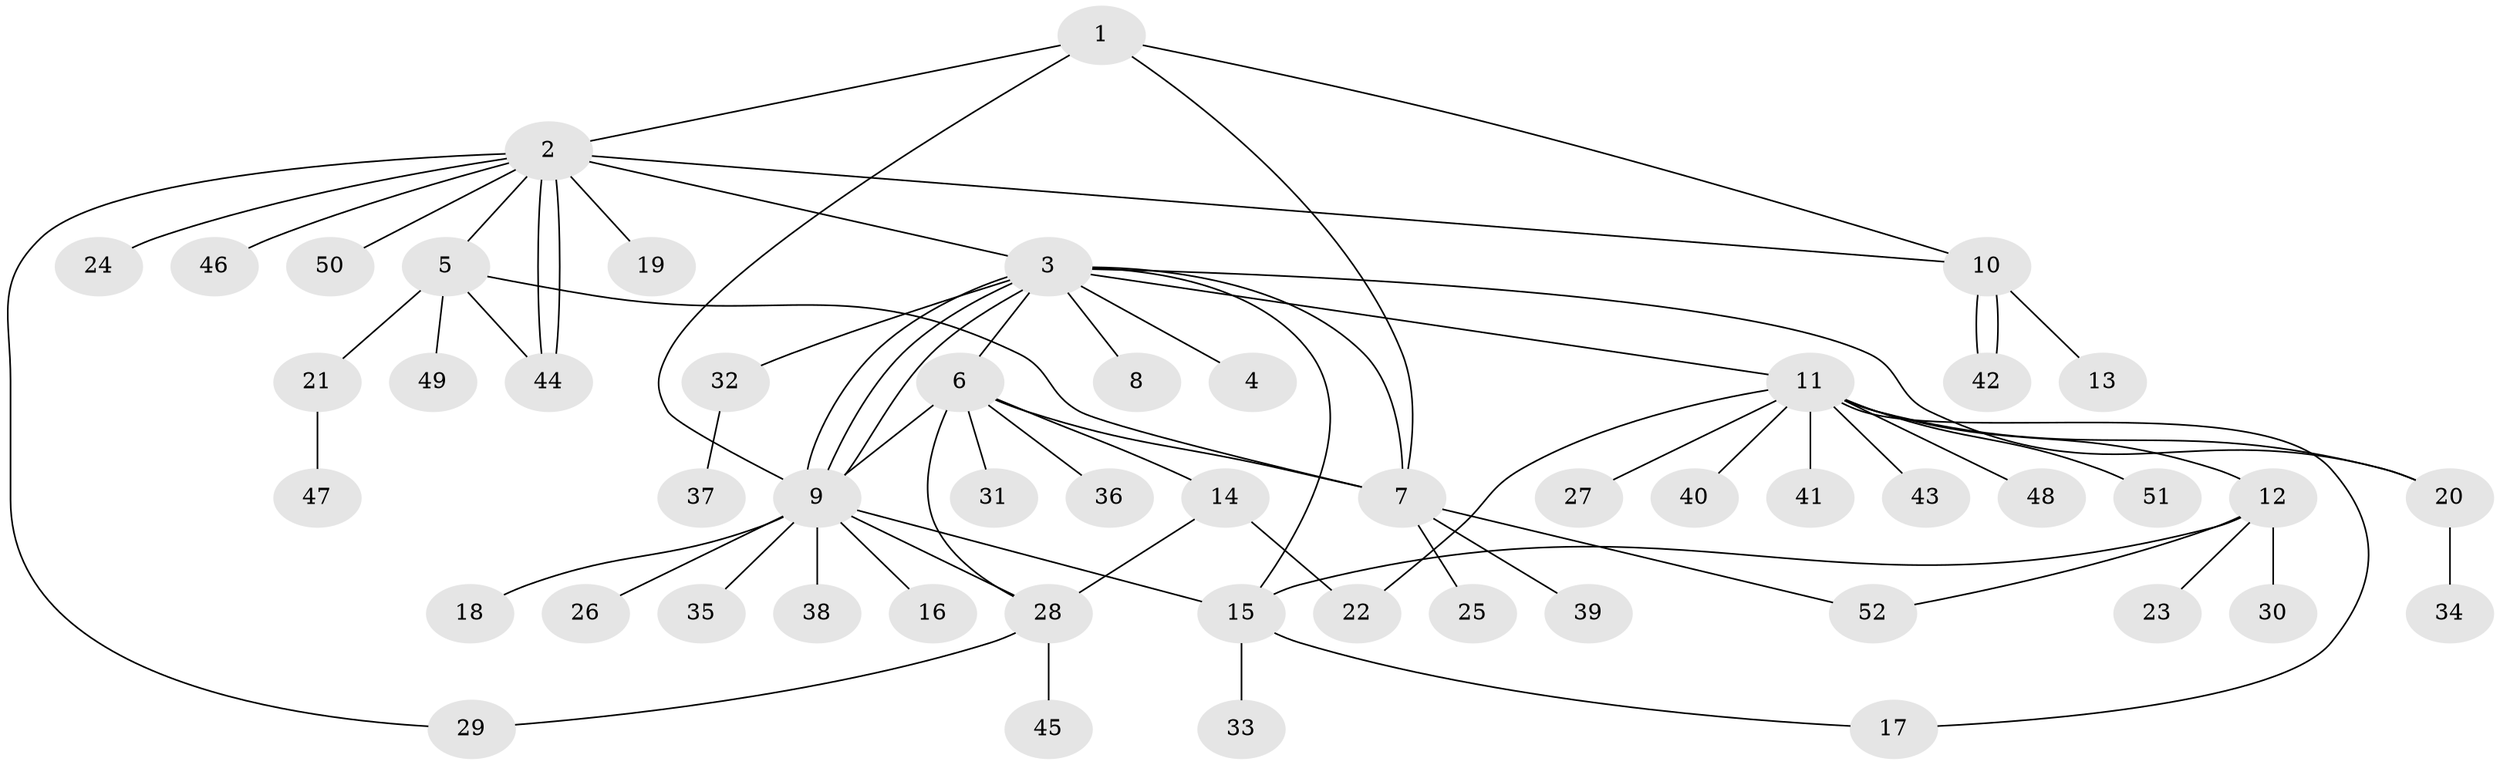 // coarse degree distribution, {8: 0.0625, 2: 0.25, 1: 0.3125, 4: 0.0625, 7: 0.125, 5: 0.125, 3: 0.0625}
// Generated by graph-tools (version 1.1) at 2025/36/03/04/25 23:36:53]
// undirected, 52 vertices, 71 edges
graph export_dot {
  node [color=gray90,style=filled];
  1;
  2;
  3;
  4;
  5;
  6;
  7;
  8;
  9;
  10;
  11;
  12;
  13;
  14;
  15;
  16;
  17;
  18;
  19;
  20;
  21;
  22;
  23;
  24;
  25;
  26;
  27;
  28;
  29;
  30;
  31;
  32;
  33;
  34;
  35;
  36;
  37;
  38;
  39;
  40;
  41;
  42;
  43;
  44;
  45;
  46;
  47;
  48;
  49;
  50;
  51;
  52;
  1 -- 2;
  1 -- 7;
  1 -- 9;
  1 -- 10;
  2 -- 3;
  2 -- 5;
  2 -- 10;
  2 -- 19;
  2 -- 24;
  2 -- 29;
  2 -- 44;
  2 -- 44;
  2 -- 46;
  2 -- 50;
  3 -- 4;
  3 -- 6;
  3 -- 7;
  3 -- 8;
  3 -- 9;
  3 -- 9;
  3 -- 9;
  3 -- 11;
  3 -- 15;
  3 -- 20;
  3 -- 32;
  5 -- 7;
  5 -- 21;
  5 -- 44;
  5 -- 49;
  6 -- 7;
  6 -- 9;
  6 -- 14;
  6 -- 28;
  6 -- 31;
  6 -- 36;
  7 -- 25;
  7 -- 39;
  7 -- 52;
  9 -- 15;
  9 -- 16;
  9 -- 18;
  9 -- 26;
  9 -- 28;
  9 -- 35;
  9 -- 38;
  10 -- 13;
  10 -- 42;
  10 -- 42;
  11 -- 12;
  11 -- 17;
  11 -- 20;
  11 -- 22;
  11 -- 27;
  11 -- 40;
  11 -- 41;
  11 -- 43;
  11 -- 48;
  11 -- 51;
  12 -- 15;
  12 -- 23;
  12 -- 30;
  12 -- 52;
  14 -- 22;
  14 -- 28;
  15 -- 17;
  15 -- 33;
  20 -- 34;
  21 -- 47;
  28 -- 29;
  28 -- 45;
  32 -- 37;
}
